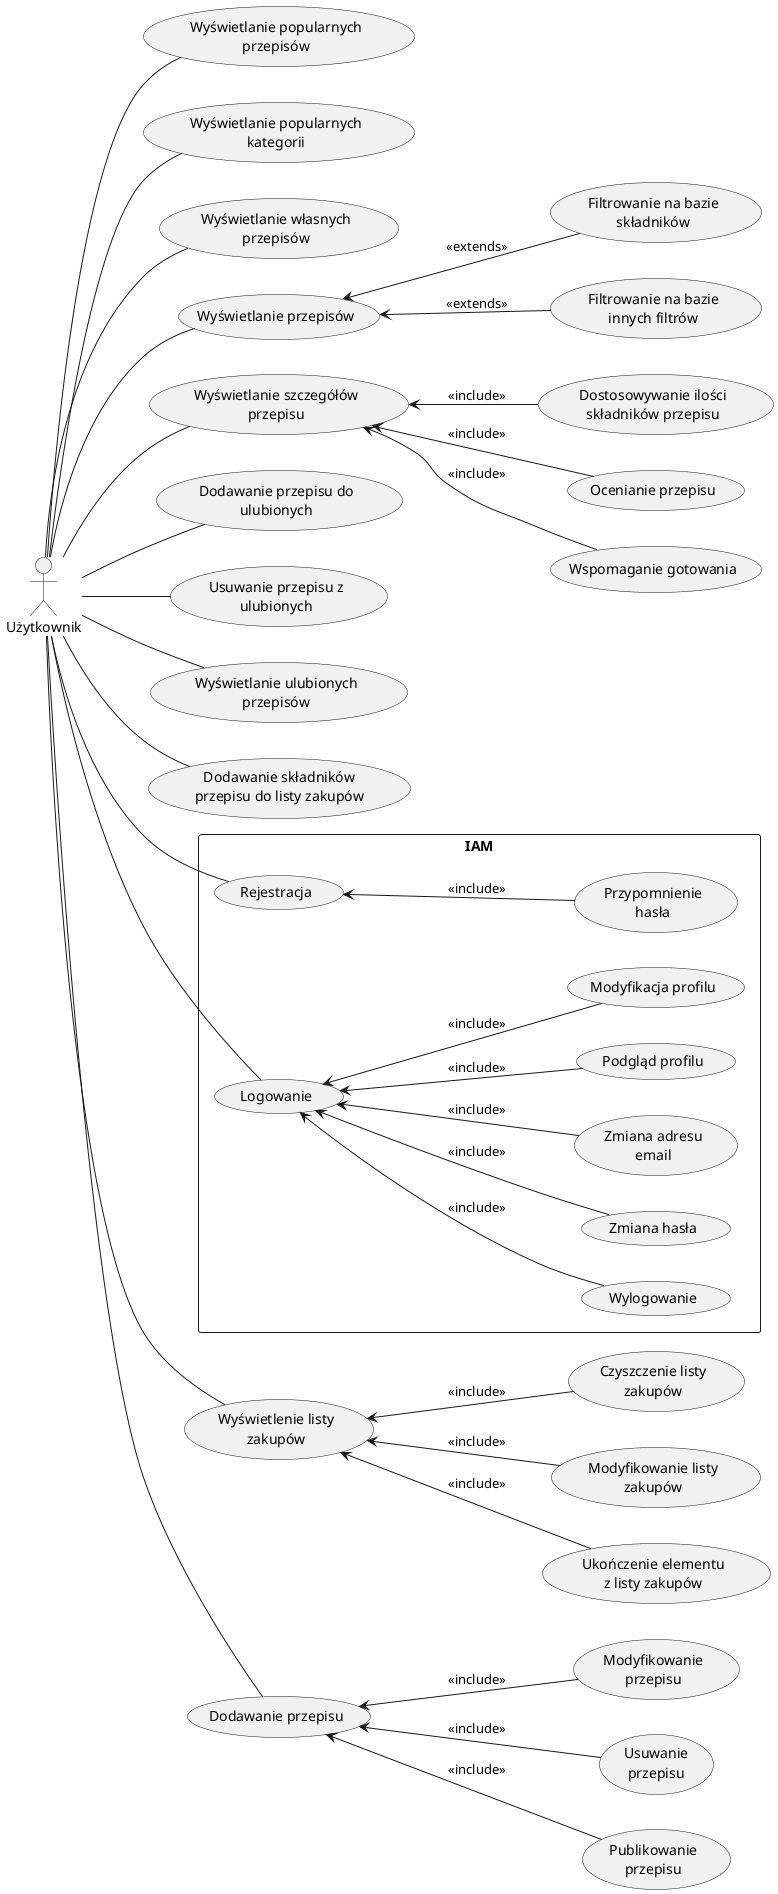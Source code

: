 @startuml
left to right direction

actor "Użytkownik" as user

rectangle IAM {
    usecase "Rejestracja" as iam_register
    usecase "Logowanie" as iam_login
    usecase "Przypomnienie\nhasła" as iam_forgot_password
    usecase "Wylogowanie" as iam_logout
    usecase "Zmiana hasła" as iam_password_change
    usecase "Zmiana adresu\nemail" as iam_email_change
    usecase "Podgląd profilu" as iam_me_details
    usecase "Modyfikacja profilu" as iam_me_edit
}

usecase "Wyświetlanie popularnych\nprzepisów" as home_popular_recipes
usecase "Wyświetlanie popularnych\nkategorii" as home_popular_categories
usecase "Wyświetlanie własnych\nprzepisów" as home_my_recipes

usecase "Wyświetlanie przepisów" as recipes
usecase "Filtrowanie na bazie\nskładników" as filter_recipes_by_ingredients
usecase "Filtrowanie na bazie\ninnych filtrów" as filter_recipes_by_filters

usecase "Wyświetlanie szczegółów\nprzepisu" as recipe_details
usecase "Dostosowywanie ilości\nskładników przepisu" as recipe_details_adjust_quantity
usecase "Ocenianie przepisu" as recipe_details_rate
usecase "Wspomaganie gotowania" as recipe_details_cooking_mode

usecase "Dodawanie przepisu do\nulubionych" as add_recipe_to_favourite
usecase "Usuwanie przepisu z\nulubionych" as remove_recipe_from_favourite
usecase "Wyświetlanie ulubionych\nprzepisów" as favourite_recipes

usecase "Dodawanie składników\nprzepisu do listy zakupów" as add_recipe_ingredients_to_shopping_list
usecase "Wyświetlenie listy\nzakupów" as shopping_list
usecase "Czyszczenie listy\nzakupów" as shopping_list_clear
usecase "Modyfikowanie listy\nzakupów" as shopping_list_edit
usecase "Ukończenie elementu\nz listy zakupów" as shopping_list_complete

usecase "Dodawanie przepisu" as add_recipe
usecase "Modyfikowanie\nprzepisu" as edit_recipe
usecase "Usuwanie\nprzepisu" as delete_recipe
usecase "Publikowanie\nprzepisu" as publish_recipe

user -- iam_register
user -- iam_login
iam_register <-- iam_forgot_password : <<include>>
iam_login <-- iam_logout : <<include>>
iam_login <-- iam_password_change : <<include>>
iam_login <-- iam_email_change : <<include>>
iam_login <-- iam_me_details : <<include>>
iam_login <-- iam_me_edit : <<include>>

user -- home_popular_recipes
user -- home_popular_categories
user -- home_my_recipes

user -- recipes
recipes <-- filter_recipes_by_ingredients : <<extends>>
recipes <-- filter_recipes_by_filters  : <<extends>>


user -- recipe_details
recipe_details <-- recipe_details_adjust_quantity : <<include>>
recipe_details <-- recipe_details_rate : <<include>>
recipe_details <-- recipe_details_cooking_mode : <<include>>

user -- add_recipe_to_favourite
user -- remove_recipe_from_favourite
user -- favourite_recipes

user -- add_recipe_ingredients_to_shopping_list
user -- shopping_list
shopping_list <-- shopping_list_clear : <<include>>
shopping_list <-- shopping_list_edit : <<include>>
shopping_list <-- shopping_list_complete : <<include>>

user -- add_recipe
add_recipe <-- publish_recipe : <<include>>
add_recipe <-- edit_recipe : <<include>>
add_recipe <-- delete_recipe : <<include>>
@enduml
